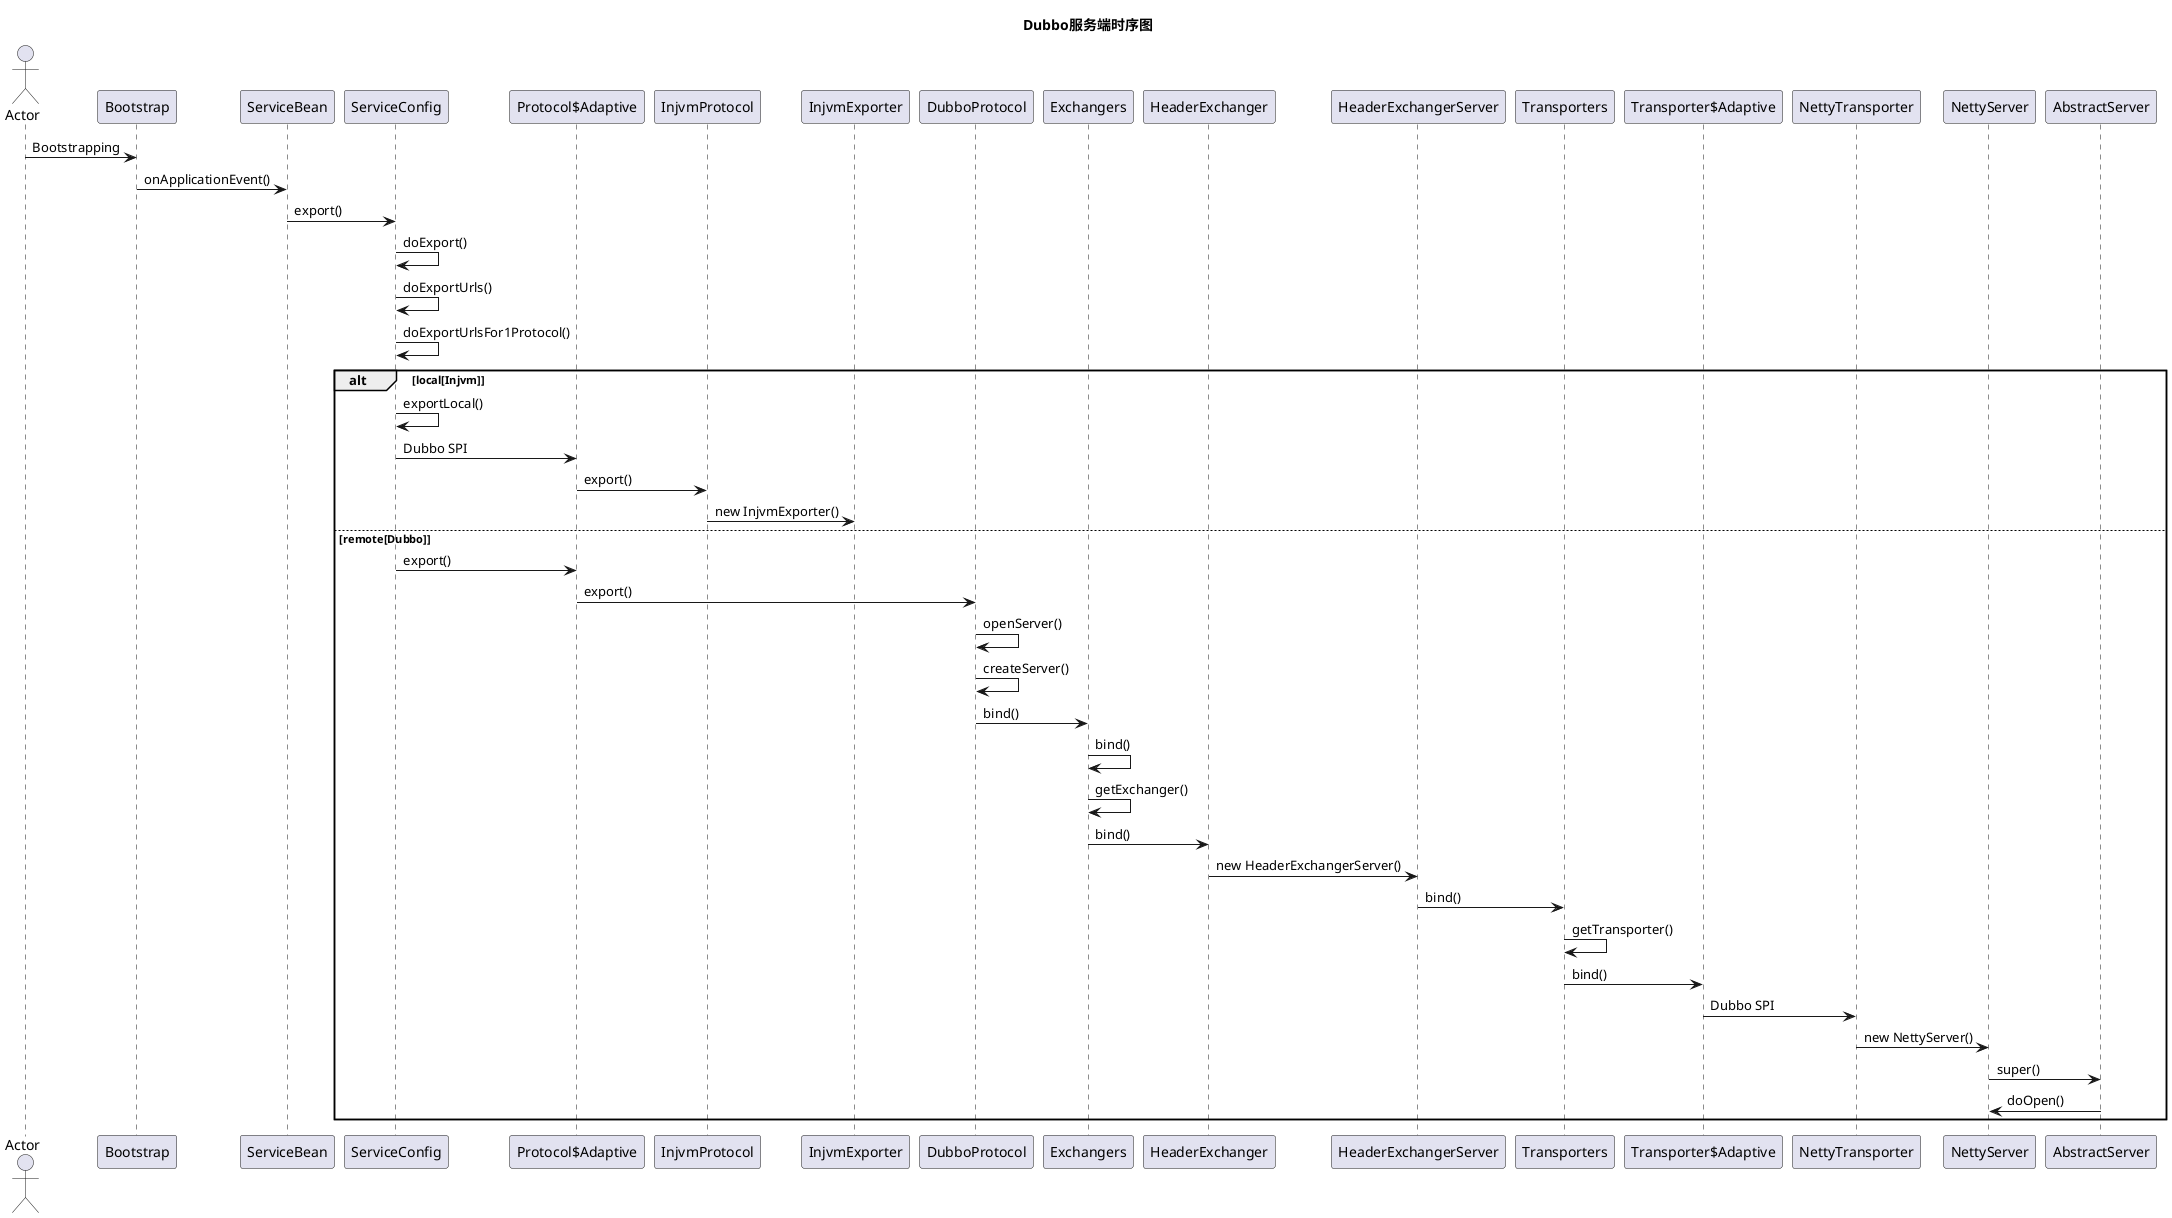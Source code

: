@startuml
title Dubbo服务端时序图
Actor Actor
Actor -> Bootstrap: Bootstrapping
Bootstrap -> ServiceBean: onApplicationEvent()
ServiceBean -> ServiceConfig: export()
ServiceConfig -> ServiceConfig: doExport()
ServiceConfig -> ServiceConfig: doExportUrls()
ServiceConfig -> ServiceConfig: doExportUrlsFor1Protocol()
alt local[Injvm]
ServiceConfig -> ServiceConfig: exportLocal()
ServiceConfig -> "Protocol$Adaptive": Dubbo SPI
"Protocol$Adaptive" -> InjvmProtocol: export()
InjvmProtocol -> InjvmExporter: new InjvmExporter()
else remote[Dubbo]
ServiceConfig -> "Protocol$Adaptive": export()
"Protocol$Adaptive" -> DubboProtocol: export()
DubboProtocol -> DubboProtocol: openServer()
DubboProtocol -> DubboProtocol: createServer()
DubboProtocol -> Exchangers: bind()
Exchangers -> Exchangers: bind()
Exchangers -> Exchangers: getExchanger()
Exchangers -> HeaderExchanger: bind()
HeaderExchanger -> HeaderExchangerServer: new HeaderExchangerServer()
HeaderExchangerServer -> Transporters: bind()
Transporters -> Transporters: getTransporter()
Transporters -> "Transporter$Adaptive": bind()
"Transporter$Adaptive" -> NettyTransporter: Dubbo SPI
NettyTransporter -> NettyServer: new NettyServer()
NettyServer -> AbstractServer: super()
AbstractServer -> NettyServer: doOpen()
end
@enduml